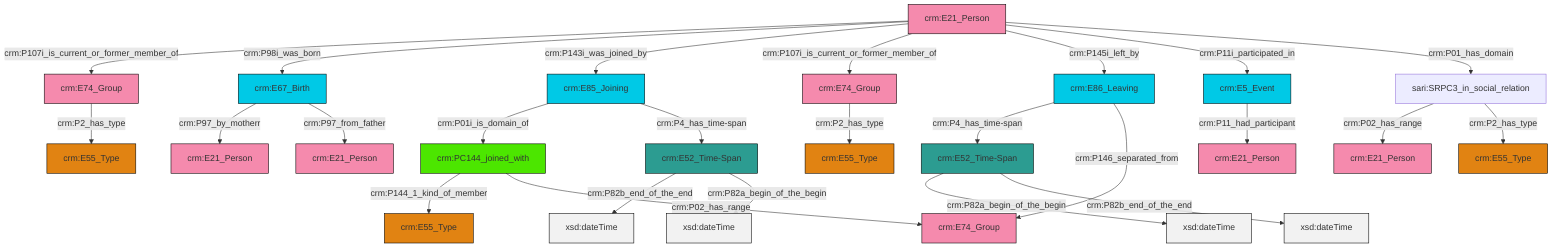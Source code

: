 graph TD
classDef Literal fill:#f2f2f2,stroke:#000000;
classDef CRM_Entity fill:#FFFFFF,stroke:#000000;
classDef Temporal_Entity fill:#00C9E6, stroke:#000000;
classDef Type fill:#E18312, stroke:#000000;
classDef Time-Span fill:#2C9C91, stroke:#000000;
classDef Appellation fill:#FFEB7F, stroke:#000000;
classDef Place fill:#008836, stroke:#000000;
classDef Persistent_Item fill:#B266B2, stroke:#000000;
classDef Conceptual_Object fill:#FFD700, stroke:#000000;
classDef Physical_Thing fill:#D2B48C, stroke:#000000;
classDef Actor fill:#f58aad, stroke:#000000;
classDef PC_Classes fill:#4ce600, stroke:#000000;
classDef Multi fill:#cccccc,stroke:#000000;

0["sari:SRPC3_in_social_relation"]:::Default -->|crm:P02_has_range| 6["crm:E21_Person"]:::Actor
9["crm:E52_Time-Span"]:::Time-Span -->|crm:P82b_end_of_the_end| 10[xsd:dateTime]:::Literal
4["crm:E67_Birth"]:::Temporal_Entity -->|crm:P97_by_motherr| 18["crm:E21_Person"]:::Actor
19["crm:E85_Joining"]:::Temporal_Entity -->|crm:P01i_is_domain_of| 20["crm:PC144_joined_with"]:::PC_Classes
0["sari:SRPC3_in_social_relation"]:::Default -->|crm:P2_has_type| 7["crm:E55_Type"]:::Type
31["crm:E21_Person"]:::Actor -->|crm:P107i_is_current_or_former_member_of| 26["crm:E74_Group"]:::Actor
11["crm:E52_Time-Span"]:::Time-Span -->|crm:P82a_begin_of_the_begin| 32[xsd:dateTime]:::Literal
31["crm:E21_Person"]:::Actor -->|crm:P98i_was_born| 4["crm:E67_Birth"]:::Temporal_Entity
19["crm:E85_Joining"]:::Temporal_Entity -->|crm:P4_has_time-span| 9["crm:E52_Time-Span"]:::Time-Span
20["crm:PC144_joined_with"]:::PC_Classes -->|crm:P144_1_kind_of_member| 13["crm:E55_Type"]:::Type
9["crm:E52_Time-Span"]:::Time-Span -->|crm:P82a_begin_of_the_begin| 37[xsd:dateTime]:::Literal
24["crm:E86_Leaving"]:::Temporal_Entity -->|crm:P4_has_time-span| 11["crm:E52_Time-Span"]:::Time-Span
31["crm:E21_Person"]:::Actor -->|crm:P143i_was_joined_by| 19["crm:E85_Joining"]:::Temporal_Entity
26["crm:E74_Group"]:::Actor -->|crm:P2_has_type| 15["crm:E55_Type"]:::Type
24["crm:E86_Leaving"]:::Temporal_Entity -->|crm:P146_separated_from| 41["crm:E74_Group"]:::Actor
11["crm:E52_Time-Span"]:::Time-Span -->|crm:P82b_end_of_the_end| 43[xsd:dateTime]:::Literal
31["crm:E21_Person"]:::Actor -->|crm:P107i_is_current_or_former_member_of| 29["crm:E74_Group"]:::Actor
29["crm:E74_Group"]:::Actor -->|crm:P2_has_type| 22["crm:E55_Type"]:::Type
31["crm:E21_Person"]:::Actor -->|crm:P145i_left_by| 24["crm:E86_Leaving"]:::Temporal_Entity
4["crm:E67_Birth"]:::Temporal_Entity -->|crm:P97_from_father| 33["crm:E21_Person"]:::Actor
31["crm:E21_Person"]:::Actor -->|crm:P11i_participated_in| 2["crm:E5_Event"]:::Temporal_Entity
31["crm:E21_Person"]:::Actor -->|crm:P01_has_domain| 0["sari:SRPC3_in_social_relation"]:::Default
20["crm:PC144_joined_with"]:::PC_Classes -->|crm:P02_has_range| 41["crm:E74_Group"]:::Actor
2["crm:E5_Event"]:::Temporal_Entity -->|crm:P11_had_participant| 39["crm:E21_Person"]:::Actor